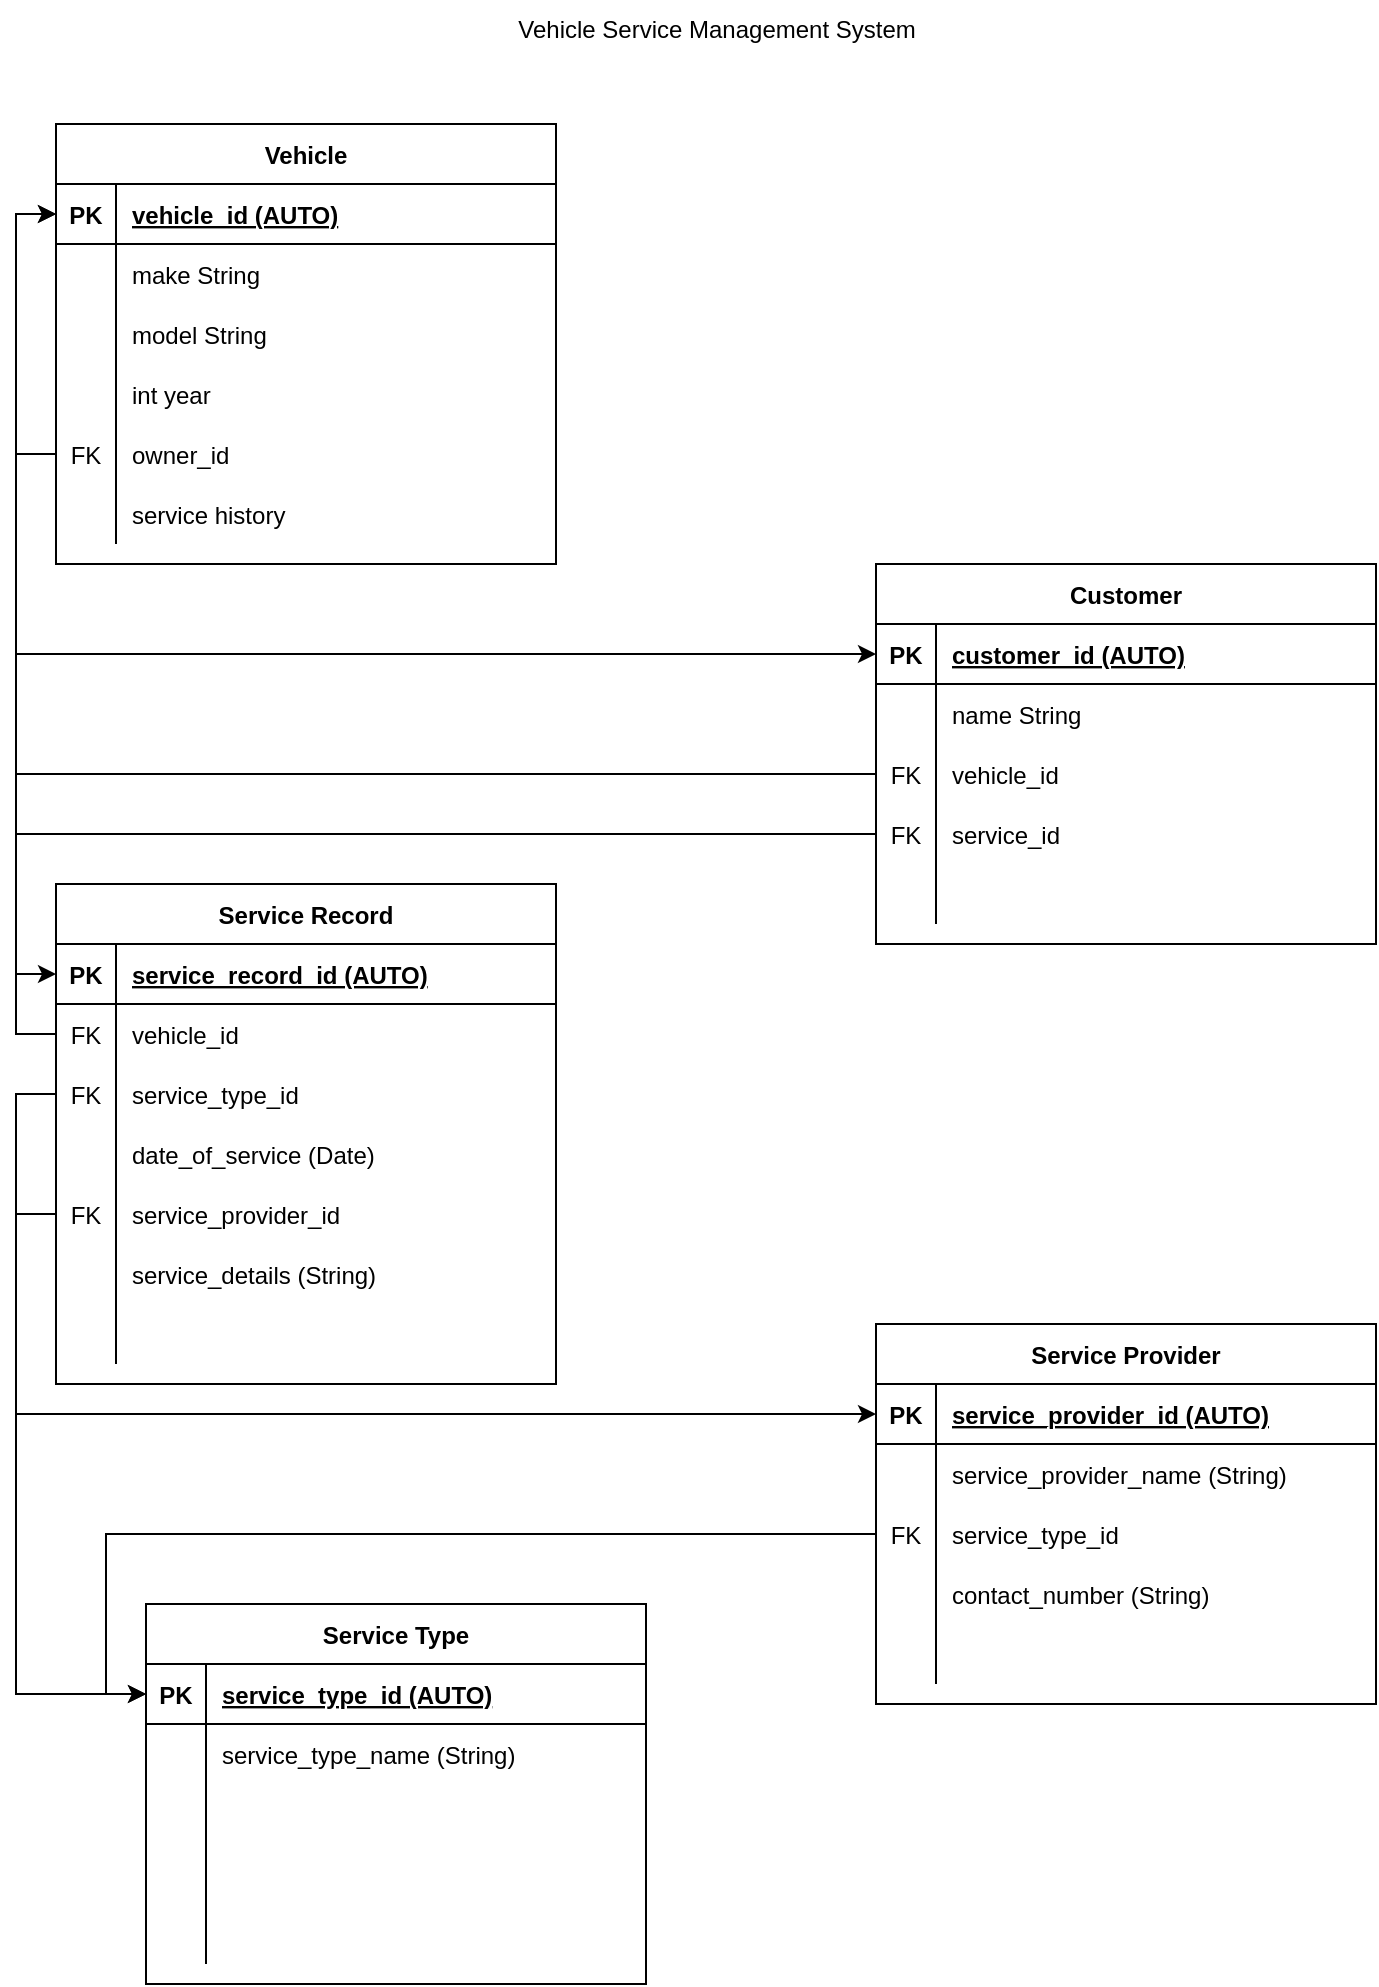 <mxfile version="24.2.5" type="device">
  <diagram id="R2lEEEUBdFMjLlhIrx00" name="Page-1">
    <mxGraphModel dx="1500" dy="887" grid="1" gridSize="10" guides="1" tooltips="1" connect="1" arrows="1" fold="1" page="1" pageScale="1" pageWidth="850" pageHeight="1100" math="0" shadow="0" extFonts="Permanent Marker^https://fonts.googleapis.com/css?family=Permanent+Marker">
      <root>
        <mxCell id="0" />
        <mxCell id="1" parent="0" />
        <mxCell id="C-vyLk0tnHw3VtMMgP7b-23" value="Vehicle" style="shape=table;startSize=30;container=1;collapsible=1;childLayout=tableLayout;fixedRows=1;rowLines=0;fontStyle=1;align=center;resizeLast=1;" parent="1" vertex="1">
          <mxGeometry x="130" y="130" width="250" height="220" as="geometry" />
        </mxCell>
        <mxCell id="C-vyLk0tnHw3VtMMgP7b-24" value="" style="shape=partialRectangle;collapsible=0;dropTarget=0;pointerEvents=0;fillColor=none;points=[[0,0.5],[1,0.5]];portConstraint=eastwest;top=0;left=0;right=0;bottom=1;" parent="C-vyLk0tnHw3VtMMgP7b-23" vertex="1">
          <mxGeometry y="30" width="250" height="30" as="geometry" />
        </mxCell>
        <mxCell id="C-vyLk0tnHw3VtMMgP7b-25" value="PK" style="shape=partialRectangle;overflow=hidden;connectable=0;fillColor=none;top=0;left=0;bottom=0;right=0;fontStyle=1;" parent="C-vyLk0tnHw3VtMMgP7b-24" vertex="1">
          <mxGeometry width="30" height="30" as="geometry">
            <mxRectangle width="30" height="30" as="alternateBounds" />
          </mxGeometry>
        </mxCell>
        <mxCell id="C-vyLk0tnHw3VtMMgP7b-26" value="vehicle_id (AUTO)" style="shape=partialRectangle;overflow=hidden;connectable=0;fillColor=none;top=0;left=0;bottom=0;right=0;align=left;spacingLeft=6;fontStyle=5;" parent="C-vyLk0tnHw3VtMMgP7b-24" vertex="1">
          <mxGeometry x="30" width="220" height="30" as="geometry">
            <mxRectangle width="220" height="30" as="alternateBounds" />
          </mxGeometry>
        </mxCell>
        <mxCell id="C-vyLk0tnHw3VtMMgP7b-27" value="" style="shape=partialRectangle;collapsible=0;dropTarget=0;pointerEvents=0;fillColor=none;points=[[0,0.5],[1,0.5]];portConstraint=eastwest;top=0;left=0;right=0;bottom=0;" parent="C-vyLk0tnHw3VtMMgP7b-23" vertex="1">
          <mxGeometry y="60" width="250" height="30" as="geometry" />
        </mxCell>
        <mxCell id="C-vyLk0tnHw3VtMMgP7b-28" value="" style="shape=partialRectangle;overflow=hidden;connectable=0;fillColor=none;top=0;left=0;bottom=0;right=0;" parent="C-vyLk0tnHw3VtMMgP7b-27" vertex="1">
          <mxGeometry width="30" height="30" as="geometry">
            <mxRectangle width="30" height="30" as="alternateBounds" />
          </mxGeometry>
        </mxCell>
        <mxCell id="C-vyLk0tnHw3VtMMgP7b-29" value="make String" style="shape=partialRectangle;overflow=hidden;connectable=0;fillColor=none;top=0;left=0;bottom=0;right=0;align=left;spacingLeft=6;" parent="C-vyLk0tnHw3VtMMgP7b-27" vertex="1">
          <mxGeometry x="30" width="220" height="30" as="geometry">
            <mxRectangle width="220" height="30" as="alternateBounds" />
          </mxGeometry>
        </mxCell>
        <mxCell id="ciA13_giNJqXeG4jk4TJ-3" value="" style="shape=partialRectangle;collapsible=0;dropTarget=0;pointerEvents=0;fillColor=none;points=[[0,0.5],[1,0.5]];portConstraint=eastwest;top=0;left=0;right=0;bottom=0;" parent="C-vyLk0tnHw3VtMMgP7b-23" vertex="1">
          <mxGeometry y="90" width="250" height="30" as="geometry" />
        </mxCell>
        <mxCell id="ciA13_giNJqXeG4jk4TJ-4" value="" style="shape=partialRectangle;overflow=hidden;connectable=0;fillColor=none;top=0;left=0;bottom=0;right=0;" parent="ciA13_giNJqXeG4jk4TJ-3" vertex="1">
          <mxGeometry width="30" height="30" as="geometry">
            <mxRectangle width="30" height="30" as="alternateBounds" />
          </mxGeometry>
        </mxCell>
        <mxCell id="ciA13_giNJqXeG4jk4TJ-5" value="model String" style="shape=partialRectangle;overflow=hidden;connectable=0;fillColor=none;top=0;left=0;bottom=0;right=0;align=left;spacingLeft=6;" parent="ciA13_giNJqXeG4jk4TJ-3" vertex="1">
          <mxGeometry x="30" width="220" height="30" as="geometry">
            <mxRectangle width="220" height="30" as="alternateBounds" />
          </mxGeometry>
        </mxCell>
        <mxCell id="ciA13_giNJqXeG4jk4TJ-6" value="" style="shape=partialRectangle;collapsible=0;dropTarget=0;pointerEvents=0;fillColor=none;points=[[0,0.5],[1,0.5]];portConstraint=eastwest;top=0;left=0;right=0;bottom=0;" parent="C-vyLk0tnHw3VtMMgP7b-23" vertex="1">
          <mxGeometry y="120" width="250" height="30" as="geometry" />
        </mxCell>
        <mxCell id="ciA13_giNJqXeG4jk4TJ-7" value="" style="shape=partialRectangle;overflow=hidden;connectable=0;fillColor=none;top=0;left=0;bottom=0;right=0;" parent="ciA13_giNJqXeG4jk4TJ-6" vertex="1">
          <mxGeometry width="30" height="30" as="geometry">
            <mxRectangle width="30" height="30" as="alternateBounds" />
          </mxGeometry>
        </mxCell>
        <mxCell id="ciA13_giNJqXeG4jk4TJ-8" value="int year" style="shape=partialRectangle;overflow=hidden;connectable=0;fillColor=none;top=0;left=0;bottom=0;right=0;align=left;spacingLeft=6;" parent="ciA13_giNJqXeG4jk4TJ-6" vertex="1">
          <mxGeometry x="30" width="220" height="30" as="geometry">
            <mxRectangle width="220" height="30" as="alternateBounds" />
          </mxGeometry>
        </mxCell>
        <mxCell id="ciA13_giNJqXeG4jk4TJ-9" value="" style="shape=partialRectangle;collapsible=0;dropTarget=0;pointerEvents=0;fillColor=none;points=[[0,0.5],[1,0.5]];portConstraint=eastwest;top=0;left=0;right=0;bottom=0;" parent="C-vyLk0tnHw3VtMMgP7b-23" vertex="1">
          <mxGeometry y="150" width="250" height="30" as="geometry" />
        </mxCell>
        <mxCell id="ciA13_giNJqXeG4jk4TJ-10" value="FK" style="shape=partialRectangle;overflow=hidden;connectable=0;fillColor=none;top=0;left=0;bottom=0;right=0;" parent="ciA13_giNJqXeG4jk4TJ-9" vertex="1">
          <mxGeometry width="30" height="30" as="geometry">
            <mxRectangle width="30" height="30" as="alternateBounds" />
          </mxGeometry>
        </mxCell>
        <mxCell id="ciA13_giNJqXeG4jk4TJ-11" value="owner_id" style="shape=partialRectangle;overflow=hidden;connectable=0;fillColor=none;top=0;left=0;bottom=0;right=0;align=left;spacingLeft=6;" parent="ciA13_giNJqXeG4jk4TJ-9" vertex="1">
          <mxGeometry x="30" width="220" height="30" as="geometry">
            <mxRectangle width="220" height="30" as="alternateBounds" />
          </mxGeometry>
        </mxCell>
        <mxCell id="ciA13_giNJqXeG4jk4TJ-12" value="" style="shape=partialRectangle;collapsible=0;dropTarget=0;pointerEvents=0;fillColor=none;points=[[0,0.5],[1,0.5]];portConstraint=eastwest;top=0;left=0;right=0;bottom=0;" parent="C-vyLk0tnHw3VtMMgP7b-23" vertex="1">
          <mxGeometry y="180" width="250" height="30" as="geometry" />
        </mxCell>
        <mxCell id="ciA13_giNJqXeG4jk4TJ-13" value="" style="shape=partialRectangle;overflow=hidden;connectable=0;fillColor=none;top=0;left=0;bottom=0;right=0;" parent="ciA13_giNJqXeG4jk4TJ-12" vertex="1">
          <mxGeometry width="30" height="30" as="geometry">
            <mxRectangle width="30" height="30" as="alternateBounds" />
          </mxGeometry>
        </mxCell>
        <mxCell id="ciA13_giNJqXeG4jk4TJ-14" value="service history" style="shape=partialRectangle;overflow=hidden;connectable=0;fillColor=none;top=0;left=0;bottom=0;right=0;align=left;spacingLeft=6;" parent="ciA13_giNJqXeG4jk4TJ-12" vertex="1">
          <mxGeometry x="30" width="220" height="30" as="geometry">
            <mxRectangle width="220" height="30" as="alternateBounds" />
          </mxGeometry>
        </mxCell>
        <mxCell id="ciA13_giNJqXeG4jk4TJ-1" value="Vehicle Service Management System" style="text;html=1;align=center;verticalAlign=middle;resizable=0;points=[];autosize=1;strokeColor=none;fillColor=none;" parent="1" vertex="1">
          <mxGeometry x="350" y="68" width="220" height="30" as="geometry" />
        </mxCell>
        <mxCell id="ciA13_giNJqXeG4jk4TJ-15" value="Customer" style="shape=table;startSize=30;container=1;collapsible=1;childLayout=tableLayout;fixedRows=1;rowLines=0;fontStyle=1;align=center;resizeLast=1;" parent="1" vertex="1">
          <mxGeometry x="540" y="350" width="250" height="190" as="geometry" />
        </mxCell>
        <mxCell id="ciA13_giNJqXeG4jk4TJ-16" value="" style="shape=partialRectangle;collapsible=0;dropTarget=0;pointerEvents=0;fillColor=none;points=[[0,0.5],[1,0.5]];portConstraint=eastwest;top=0;left=0;right=0;bottom=1;" parent="ciA13_giNJqXeG4jk4TJ-15" vertex="1">
          <mxGeometry y="30" width="250" height="30" as="geometry" />
        </mxCell>
        <mxCell id="ciA13_giNJqXeG4jk4TJ-17" value="PK" style="shape=partialRectangle;overflow=hidden;connectable=0;fillColor=none;top=0;left=0;bottom=0;right=0;fontStyle=1;" parent="ciA13_giNJqXeG4jk4TJ-16" vertex="1">
          <mxGeometry width="30" height="30" as="geometry">
            <mxRectangle width="30" height="30" as="alternateBounds" />
          </mxGeometry>
        </mxCell>
        <mxCell id="ciA13_giNJqXeG4jk4TJ-18" value="customer_id (AUTO)" style="shape=partialRectangle;overflow=hidden;connectable=0;fillColor=none;top=0;left=0;bottom=0;right=0;align=left;spacingLeft=6;fontStyle=5;" parent="ciA13_giNJqXeG4jk4TJ-16" vertex="1">
          <mxGeometry x="30" width="220" height="30" as="geometry">
            <mxRectangle width="220" height="30" as="alternateBounds" />
          </mxGeometry>
        </mxCell>
        <mxCell id="ciA13_giNJqXeG4jk4TJ-19" value="" style="shape=partialRectangle;collapsible=0;dropTarget=0;pointerEvents=0;fillColor=none;points=[[0,0.5],[1,0.5]];portConstraint=eastwest;top=0;left=0;right=0;bottom=0;" parent="ciA13_giNJqXeG4jk4TJ-15" vertex="1">
          <mxGeometry y="60" width="250" height="30" as="geometry" />
        </mxCell>
        <mxCell id="ciA13_giNJqXeG4jk4TJ-20" value="" style="shape=partialRectangle;overflow=hidden;connectable=0;fillColor=none;top=0;left=0;bottom=0;right=0;" parent="ciA13_giNJqXeG4jk4TJ-19" vertex="1">
          <mxGeometry width="30" height="30" as="geometry">
            <mxRectangle width="30" height="30" as="alternateBounds" />
          </mxGeometry>
        </mxCell>
        <mxCell id="ciA13_giNJqXeG4jk4TJ-21" value="name String" style="shape=partialRectangle;overflow=hidden;connectable=0;fillColor=none;top=0;left=0;bottom=0;right=0;align=left;spacingLeft=6;" parent="ciA13_giNJqXeG4jk4TJ-19" vertex="1">
          <mxGeometry x="30" width="220" height="30" as="geometry">
            <mxRectangle width="220" height="30" as="alternateBounds" />
          </mxGeometry>
        </mxCell>
        <mxCell id="ciA13_giNJqXeG4jk4TJ-22" value="" style="shape=partialRectangle;collapsible=0;dropTarget=0;pointerEvents=0;fillColor=none;points=[[0,0.5],[1,0.5]];portConstraint=eastwest;top=0;left=0;right=0;bottom=0;" parent="ciA13_giNJqXeG4jk4TJ-15" vertex="1">
          <mxGeometry y="90" width="250" height="30" as="geometry" />
        </mxCell>
        <mxCell id="ciA13_giNJqXeG4jk4TJ-23" value="FK" style="shape=partialRectangle;overflow=hidden;connectable=0;fillColor=none;top=0;left=0;bottom=0;right=0;" parent="ciA13_giNJqXeG4jk4TJ-22" vertex="1">
          <mxGeometry width="30" height="30" as="geometry">
            <mxRectangle width="30" height="30" as="alternateBounds" />
          </mxGeometry>
        </mxCell>
        <mxCell id="ciA13_giNJqXeG4jk4TJ-24" value="vehicle_id" style="shape=partialRectangle;overflow=hidden;connectable=0;fillColor=none;top=0;left=0;bottom=0;right=0;align=left;spacingLeft=6;" parent="ciA13_giNJqXeG4jk4TJ-22" vertex="1">
          <mxGeometry x="30" width="220" height="30" as="geometry">
            <mxRectangle width="220" height="30" as="alternateBounds" />
          </mxGeometry>
        </mxCell>
        <mxCell id="ciA13_giNJqXeG4jk4TJ-25" value="" style="shape=partialRectangle;collapsible=0;dropTarget=0;pointerEvents=0;fillColor=none;points=[[0,0.5],[1,0.5]];portConstraint=eastwest;top=0;left=0;right=0;bottom=0;" parent="ciA13_giNJqXeG4jk4TJ-15" vertex="1">
          <mxGeometry y="120" width="250" height="30" as="geometry" />
        </mxCell>
        <mxCell id="ciA13_giNJqXeG4jk4TJ-26" value="FK" style="shape=partialRectangle;overflow=hidden;connectable=0;fillColor=none;top=0;left=0;bottom=0;right=0;" parent="ciA13_giNJqXeG4jk4TJ-25" vertex="1">
          <mxGeometry width="30" height="30" as="geometry">
            <mxRectangle width="30" height="30" as="alternateBounds" />
          </mxGeometry>
        </mxCell>
        <mxCell id="ciA13_giNJqXeG4jk4TJ-27" value="service_id" style="shape=partialRectangle;overflow=hidden;connectable=0;fillColor=none;top=0;left=0;bottom=0;right=0;align=left;spacingLeft=6;" parent="ciA13_giNJqXeG4jk4TJ-25" vertex="1">
          <mxGeometry x="30" width="220" height="30" as="geometry">
            <mxRectangle width="220" height="30" as="alternateBounds" />
          </mxGeometry>
        </mxCell>
        <mxCell id="ciA13_giNJqXeG4jk4TJ-28" value="" style="shape=partialRectangle;collapsible=0;dropTarget=0;pointerEvents=0;fillColor=none;points=[[0,0.5],[1,0.5]];portConstraint=eastwest;top=0;left=0;right=0;bottom=0;" parent="ciA13_giNJqXeG4jk4TJ-15" vertex="1">
          <mxGeometry y="150" width="250" height="30" as="geometry" />
        </mxCell>
        <mxCell id="ciA13_giNJqXeG4jk4TJ-29" value="" style="shape=partialRectangle;overflow=hidden;connectable=0;fillColor=none;top=0;left=0;bottom=0;right=0;" parent="ciA13_giNJqXeG4jk4TJ-28" vertex="1">
          <mxGeometry width="30" height="30" as="geometry">
            <mxRectangle width="30" height="30" as="alternateBounds" />
          </mxGeometry>
        </mxCell>
        <mxCell id="ciA13_giNJqXeG4jk4TJ-30" value="" style="shape=partialRectangle;overflow=hidden;connectable=0;fillColor=none;top=0;left=0;bottom=0;right=0;align=left;spacingLeft=6;" parent="ciA13_giNJqXeG4jk4TJ-28" vertex="1">
          <mxGeometry x="30" width="220" height="30" as="geometry">
            <mxRectangle width="220" height="30" as="alternateBounds" />
          </mxGeometry>
        </mxCell>
        <mxCell id="90hQ_eMmRFOrtBv9JJXX-1" value="Service Record" style="shape=table;startSize=30;container=1;collapsible=1;childLayout=tableLayout;fixedRows=1;rowLines=0;fontStyle=1;align=center;resizeLast=1;" parent="1" vertex="1">
          <mxGeometry x="130" y="510" width="250" height="250" as="geometry" />
        </mxCell>
        <mxCell id="90hQ_eMmRFOrtBv9JJXX-2" value="" style="shape=partialRectangle;collapsible=0;dropTarget=0;pointerEvents=0;fillColor=none;points=[[0,0.5],[1,0.5]];portConstraint=eastwest;top=0;left=0;right=0;bottom=1;" parent="90hQ_eMmRFOrtBv9JJXX-1" vertex="1">
          <mxGeometry y="30" width="250" height="30" as="geometry" />
        </mxCell>
        <mxCell id="90hQ_eMmRFOrtBv9JJXX-3" value="PK" style="shape=partialRectangle;overflow=hidden;connectable=0;fillColor=none;top=0;left=0;bottom=0;right=0;fontStyle=1;" parent="90hQ_eMmRFOrtBv9JJXX-2" vertex="1">
          <mxGeometry width="30" height="30" as="geometry">
            <mxRectangle width="30" height="30" as="alternateBounds" />
          </mxGeometry>
        </mxCell>
        <mxCell id="90hQ_eMmRFOrtBv9JJXX-4" value="service_record_id (AUTO)" style="shape=partialRectangle;overflow=hidden;connectable=0;fillColor=none;top=0;left=0;bottom=0;right=0;align=left;spacingLeft=6;fontStyle=5;" parent="90hQ_eMmRFOrtBv9JJXX-2" vertex="1">
          <mxGeometry x="30" width="220" height="30" as="geometry">
            <mxRectangle width="220" height="30" as="alternateBounds" />
          </mxGeometry>
        </mxCell>
        <mxCell id="90hQ_eMmRFOrtBv9JJXX-5" value="" style="shape=partialRectangle;collapsible=0;dropTarget=0;pointerEvents=0;fillColor=none;points=[[0,0.5],[1,0.5]];portConstraint=eastwest;top=0;left=0;right=0;bottom=0;" parent="90hQ_eMmRFOrtBv9JJXX-1" vertex="1">
          <mxGeometry y="60" width="250" height="30" as="geometry" />
        </mxCell>
        <mxCell id="90hQ_eMmRFOrtBv9JJXX-6" value="FK" style="shape=partialRectangle;overflow=hidden;connectable=0;fillColor=none;top=0;left=0;bottom=0;right=0;" parent="90hQ_eMmRFOrtBv9JJXX-5" vertex="1">
          <mxGeometry width="30" height="30" as="geometry">
            <mxRectangle width="30" height="30" as="alternateBounds" />
          </mxGeometry>
        </mxCell>
        <mxCell id="90hQ_eMmRFOrtBv9JJXX-7" value="vehicle_id" style="shape=partialRectangle;overflow=hidden;connectable=0;fillColor=none;top=0;left=0;bottom=0;right=0;align=left;spacingLeft=6;" parent="90hQ_eMmRFOrtBv9JJXX-5" vertex="1">
          <mxGeometry x="30" width="220" height="30" as="geometry">
            <mxRectangle width="220" height="30" as="alternateBounds" />
          </mxGeometry>
        </mxCell>
        <mxCell id="90hQ_eMmRFOrtBv9JJXX-8" value="" style="shape=partialRectangle;collapsible=0;dropTarget=0;pointerEvents=0;fillColor=none;points=[[0,0.5],[1,0.5]];portConstraint=eastwest;top=0;left=0;right=0;bottom=0;" parent="90hQ_eMmRFOrtBv9JJXX-1" vertex="1">
          <mxGeometry y="90" width="250" height="30" as="geometry" />
        </mxCell>
        <mxCell id="90hQ_eMmRFOrtBv9JJXX-9" value="FK" style="shape=partialRectangle;overflow=hidden;connectable=0;fillColor=none;top=0;left=0;bottom=0;right=0;" parent="90hQ_eMmRFOrtBv9JJXX-8" vertex="1">
          <mxGeometry width="30" height="30" as="geometry">
            <mxRectangle width="30" height="30" as="alternateBounds" />
          </mxGeometry>
        </mxCell>
        <mxCell id="90hQ_eMmRFOrtBv9JJXX-10" value="service_type_id" style="shape=partialRectangle;overflow=hidden;connectable=0;fillColor=none;top=0;left=0;bottom=0;right=0;align=left;spacingLeft=6;" parent="90hQ_eMmRFOrtBv9JJXX-8" vertex="1">
          <mxGeometry x="30" width="220" height="30" as="geometry">
            <mxRectangle width="220" height="30" as="alternateBounds" />
          </mxGeometry>
        </mxCell>
        <mxCell id="90hQ_eMmRFOrtBv9JJXX-11" value="" style="shape=partialRectangle;collapsible=0;dropTarget=0;pointerEvents=0;fillColor=none;points=[[0,0.5],[1,0.5]];portConstraint=eastwest;top=0;left=0;right=0;bottom=0;" parent="90hQ_eMmRFOrtBv9JJXX-1" vertex="1">
          <mxGeometry y="120" width="250" height="30" as="geometry" />
        </mxCell>
        <mxCell id="90hQ_eMmRFOrtBv9JJXX-12" value="" style="shape=partialRectangle;overflow=hidden;connectable=0;fillColor=none;top=0;left=0;bottom=0;right=0;" parent="90hQ_eMmRFOrtBv9JJXX-11" vertex="1">
          <mxGeometry width="30" height="30" as="geometry">
            <mxRectangle width="30" height="30" as="alternateBounds" />
          </mxGeometry>
        </mxCell>
        <mxCell id="90hQ_eMmRFOrtBv9JJXX-13" value="date_of_service (Date)" style="shape=partialRectangle;overflow=hidden;connectable=0;fillColor=none;top=0;left=0;bottom=0;right=0;align=left;spacingLeft=6;" parent="90hQ_eMmRFOrtBv9JJXX-11" vertex="1">
          <mxGeometry x="30" width="220" height="30" as="geometry">
            <mxRectangle width="220" height="30" as="alternateBounds" />
          </mxGeometry>
        </mxCell>
        <mxCell id="90hQ_eMmRFOrtBv9JJXX-14" value="" style="shape=partialRectangle;collapsible=0;dropTarget=0;pointerEvents=0;fillColor=none;points=[[0,0.5],[1,0.5]];portConstraint=eastwest;top=0;left=0;right=0;bottom=0;" parent="90hQ_eMmRFOrtBv9JJXX-1" vertex="1">
          <mxGeometry y="150" width="250" height="30" as="geometry" />
        </mxCell>
        <mxCell id="90hQ_eMmRFOrtBv9JJXX-15" value="FK" style="shape=partialRectangle;overflow=hidden;connectable=0;fillColor=none;top=0;left=0;bottom=0;right=0;" parent="90hQ_eMmRFOrtBv9JJXX-14" vertex="1">
          <mxGeometry width="30" height="30" as="geometry">
            <mxRectangle width="30" height="30" as="alternateBounds" />
          </mxGeometry>
        </mxCell>
        <mxCell id="90hQ_eMmRFOrtBv9JJXX-16" value="service_provider_id" style="shape=partialRectangle;overflow=hidden;connectable=0;fillColor=none;top=0;left=0;bottom=0;right=0;align=left;spacingLeft=6;" parent="90hQ_eMmRFOrtBv9JJXX-14" vertex="1">
          <mxGeometry x="30" width="220" height="30" as="geometry">
            <mxRectangle width="220" height="30" as="alternateBounds" />
          </mxGeometry>
        </mxCell>
        <mxCell id="90hQ_eMmRFOrtBv9JJXX-17" value="" style="shape=partialRectangle;collapsible=0;dropTarget=0;pointerEvents=0;fillColor=none;points=[[0,0.5],[1,0.5]];portConstraint=eastwest;top=0;left=0;right=0;bottom=0;" parent="90hQ_eMmRFOrtBv9JJXX-1" vertex="1">
          <mxGeometry y="180" width="250" height="30" as="geometry" />
        </mxCell>
        <mxCell id="90hQ_eMmRFOrtBv9JJXX-18" value="" style="shape=partialRectangle;overflow=hidden;connectable=0;fillColor=none;top=0;left=0;bottom=0;right=0;" parent="90hQ_eMmRFOrtBv9JJXX-17" vertex="1">
          <mxGeometry width="30" height="30" as="geometry">
            <mxRectangle width="30" height="30" as="alternateBounds" />
          </mxGeometry>
        </mxCell>
        <mxCell id="90hQ_eMmRFOrtBv9JJXX-19" value="service_details (String)" style="shape=partialRectangle;overflow=hidden;connectable=0;fillColor=none;top=0;left=0;bottom=0;right=0;align=left;spacingLeft=6;" parent="90hQ_eMmRFOrtBv9JJXX-17" vertex="1">
          <mxGeometry x="30" width="220" height="30" as="geometry">
            <mxRectangle width="220" height="30" as="alternateBounds" />
          </mxGeometry>
        </mxCell>
        <mxCell id="IDF0aYCQXfvwVZUZLJsN-39" value="" style="shape=partialRectangle;collapsible=0;dropTarget=0;pointerEvents=0;fillColor=none;points=[[0,0.5],[1,0.5]];portConstraint=eastwest;top=0;left=0;right=0;bottom=0;" vertex="1" parent="90hQ_eMmRFOrtBv9JJXX-1">
          <mxGeometry y="210" width="250" height="30" as="geometry" />
        </mxCell>
        <mxCell id="IDF0aYCQXfvwVZUZLJsN-40" value="" style="shape=partialRectangle;overflow=hidden;connectable=0;fillColor=none;top=0;left=0;bottom=0;right=0;" vertex="1" parent="IDF0aYCQXfvwVZUZLJsN-39">
          <mxGeometry width="30" height="30" as="geometry">
            <mxRectangle width="30" height="30" as="alternateBounds" />
          </mxGeometry>
        </mxCell>
        <mxCell id="IDF0aYCQXfvwVZUZLJsN-41" value="" style="shape=partialRectangle;overflow=hidden;connectable=0;fillColor=none;top=0;left=0;bottom=0;right=0;align=left;spacingLeft=6;" vertex="1" parent="IDF0aYCQXfvwVZUZLJsN-39">
          <mxGeometry x="30" width="220" height="30" as="geometry">
            <mxRectangle width="220" height="30" as="alternateBounds" />
          </mxGeometry>
        </mxCell>
        <mxCell id="IDF0aYCQXfvwVZUZLJsN-19" value="Service Type" style="shape=table;startSize=30;container=1;collapsible=1;childLayout=tableLayout;fixedRows=1;rowLines=0;fontStyle=1;align=center;resizeLast=1;" vertex="1" parent="1">
          <mxGeometry x="175" y="870" width="250" height="190" as="geometry" />
        </mxCell>
        <mxCell id="IDF0aYCQXfvwVZUZLJsN-20" value="" style="shape=partialRectangle;collapsible=0;dropTarget=0;pointerEvents=0;fillColor=none;points=[[0,0.5],[1,0.5]];portConstraint=eastwest;top=0;left=0;right=0;bottom=1;" vertex="1" parent="IDF0aYCQXfvwVZUZLJsN-19">
          <mxGeometry y="30" width="250" height="30" as="geometry" />
        </mxCell>
        <mxCell id="IDF0aYCQXfvwVZUZLJsN-21" value="PK" style="shape=partialRectangle;overflow=hidden;connectable=0;fillColor=none;top=0;left=0;bottom=0;right=0;fontStyle=1;" vertex="1" parent="IDF0aYCQXfvwVZUZLJsN-20">
          <mxGeometry width="30" height="30" as="geometry">
            <mxRectangle width="30" height="30" as="alternateBounds" />
          </mxGeometry>
        </mxCell>
        <mxCell id="IDF0aYCQXfvwVZUZLJsN-22" value="service_type_id (AUTO)" style="shape=partialRectangle;overflow=hidden;connectable=0;fillColor=none;top=0;left=0;bottom=0;right=0;align=left;spacingLeft=6;fontStyle=5;" vertex="1" parent="IDF0aYCQXfvwVZUZLJsN-20">
          <mxGeometry x="30" width="220" height="30" as="geometry">
            <mxRectangle width="220" height="30" as="alternateBounds" />
          </mxGeometry>
        </mxCell>
        <mxCell id="IDF0aYCQXfvwVZUZLJsN-23" value="" style="shape=partialRectangle;collapsible=0;dropTarget=0;pointerEvents=0;fillColor=none;points=[[0,0.5],[1,0.5]];portConstraint=eastwest;top=0;left=0;right=0;bottom=0;" vertex="1" parent="IDF0aYCQXfvwVZUZLJsN-19">
          <mxGeometry y="60" width="250" height="30" as="geometry" />
        </mxCell>
        <mxCell id="IDF0aYCQXfvwVZUZLJsN-24" value="" style="shape=partialRectangle;overflow=hidden;connectable=0;fillColor=none;top=0;left=0;bottom=0;right=0;" vertex="1" parent="IDF0aYCQXfvwVZUZLJsN-23">
          <mxGeometry width="30" height="30" as="geometry">
            <mxRectangle width="30" height="30" as="alternateBounds" />
          </mxGeometry>
        </mxCell>
        <mxCell id="IDF0aYCQXfvwVZUZLJsN-25" value="service_type_name (String)" style="shape=partialRectangle;overflow=hidden;connectable=0;fillColor=none;top=0;left=0;bottom=0;right=0;align=left;spacingLeft=6;" vertex="1" parent="IDF0aYCQXfvwVZUZLJsN-23">
          <mxGeometry x="30" width="220" height="30" as="geometry">
            <mxRectangle width="220" height="30" as="alternateBounds" />
          </mxGeometry>
        </mxCell>
        <mxCell id="IDF0aYCQXfvwVZUZLJsN-26" value="" style="shape=partialRectangle;collapsible=0;dropTarget=0;pointerEvents=0;fillColor=none;points=[[0,0.5],[1,0.5]];portConstraint=eastwest;top=0;left=0;right=0;bottom=0;" vertex="1" parent="IDF0aYCQXfvwVZUZLJsN-19">
          <mxGeometry y="90" width="250" height="30" as="geometry" />
        </mxCell>
        <mxCell id="IDF0aYCQXfvwVZUZLJsN-27" value="" style="shape=partialRectangle;overflow=hidden;connectable=0;fillColor=none;top=0;left=0;bottom=0;right=0;" vertex="1" parent="IDF0aYCQXfvwVZUZLJsN-26">
          <mxGeometry width="30" height="30" as="geometry">
            <mxRectangle width="30" height="30" as="alternateBounds" />
          </mxGeometry>
        </mxCell>
        <mxCell id="IDF0aYCQXfvwVZUZLJsN-28" value="" style="shape=partialRectangle;overflow=hidden;connectable=0;fillColor=none;top=0;left=0;bottom=0;right=0;align=left;spacingLeft=6;" vertex="1" parent="IDF0aYCQXfvwVZUZLJsN-26">
          <mxGeometry x="30" width="220" height="30" as="geometry">
            <mxRectangle width="220" height="30" as="alternateBounds" />
          </mxGeometry>
        </mxCell>
        <mxCell id="IDF0aYCQXfvwVZUZLJsN-29" value="" style="shape=partialRectangle;collapsible=0;dropTarget=0;pointerEvents=0;fillColor=none;points=[[0,0.5],[1,0.5]];portConstraint=eastwest;top=0;left=0;right=0;bottom=0;" vertex="1" parent="IDF0aYCQXfvwVZUZLJsN-19">
          <mxGeometry y="120" width="250" height="30" as="geometry" />
        </mxCell>
        <mxCell id="IDF0aYCQXfvwVZUZLJsN-30" value="" style="shape=partialRectangle;overflow=hidden;connectable=0;fillColor=none;top=0;left=0;bottom=0;right=0;" vertex="1" parent="IDF0aYCQXfvwVZUZLJsN-29">
          <mxGeometry width="30" height="30" as="geometry">
            <mxRectangle width="30" height="30" as="alternateBounds" />
          </mxGeometry>
        </mxCell>
        <mxCell id="IDF0aYCQXfvwVZUZLJsN-31" value="" style="shape=partialRectangle;overflow=hidden;connectable=0;fillColor=none;top=0;left=0;bottom=0;right=0;align=left;spacingLeft=6;" vertex="1" parent="IDF0aYCQXfvwVZUZLJsN-29">
          <mxGeometry x="30" width="220" height="30" as="geometry">
            <mxRectangle width="220" height="30" as="alternateBounds" />
          </mxGeometry>
        </mxCell>
        <mxCell id="IDF0aYCQXfvwVZUZLJsN-32" value="" style="shape=partialRectangle;collapsible=0;dropTarget=0;pointerEvents=0;fillColor=none;points=[[0,0.5],[1,0.5]];portConstraint=eastwest;top=0;left=0;right=0;bottom=0;" vertex="1" parent="IDF0aYCQXfvwVZUZLJsN-19">
          <mxGeometry y="150" width="250" height="30" as="geometry" />
        </mxCell>
        <mxCell id="IDF0aYCQXfvwVZUZLJsN-33" value="" style="shape=partialRectangle;overflow=hidden;connectable=0;fillColor=none;top=0;left=0;bottom=0;right=0;" vertex="1" parent="IDF0aYCQXfvwVZUZLJsN-32">
          <mxGeometry width="30" height="30" as="geometry">
            <mxRectangle width="30" height="30" as="alternateBounds" />
          </mxGeometry>
        </mxCell>
        <mxCell id="IDF0aYCQXfvwVZUZLJsN-34" value="" style="shape=partialRectangle;overflow=hidden;connectable=0;fillColor=none;top=0;left=0;bottom=0;right=0;align=left;spacingLeft=6;" vertex="1" parent="IDF0aYCQXfvwVZUZLJsN-32">
          <mxGeometry x="30" width="220" height="30" as="geometry">
            <mxRectangle width="220" height="30" as="alternateBounds" />
          </mxGeometry>
        </mxCell>
        <mxCell id="IDF0aYCQXfvwVZUZLJsN-42" value="Service Provider" style="shape=table;startSize=30;container=1;collapsible=1;childLayout=tableLayout;fixedRows=1;rowLines=0;fontStyle=1;align=center;resizeLast=1;" vertex="1" parent="1">
          <mxGeometry x="540" y="730" width="250" height="190" as="geometry" />
        </mxCell>
        <mxCell id="IDF0aYCQXfvwVZUZLJsN-43" value="" style="shape=partialRectangle;collapsible=0;dropTarget=0;pointerEvents=0;fillColor=none;points=[[0,0.5],[1,0.5]];portConstraint=eastwest;top=0;left=0;right=0;bottom=1;" vertex="1" parent="IDF0aYCQXfvwVZUZLJsN-42">
          <mxGeometry y="30" width="250" height="30" as="geometry" />
        </mxCell>
        <mxCell id="IDF0aYCQXfvwVZUZLJsN-44" value="PK" style="shape=partialRectangle;overflow=hidden;connectable=0;fillColor=none;top=0;left=0;bottom=0;right=0;fontStyle=1;" vertex="1" parent="IDF0aYCQXfvwVZUZLJsN-43">
          <mxGeometry width="30" height="30" as="geometry">
            <mxRectangle width="30" height="30" as="alternateBounds" />
          </mxGeometry>
        </mxCell>
        <mxCell id="IDF0aYCQXfvwVZUZLJsN-45" value="service_provider_id (AUTO)" style="shape=partialRectangle;overflow=hidden;connectable=0;fillColor=none;top=0;left=0;bottom=0;right=0;align=left;spacingLeft=6;fontStyle=5;" vertex="1" parent="IDF0aYCQXfvwVZUZLJsN-43">
          <mxGeometry x="30" width="220" height="30" as="geometry">
            <mxRectangle width="220" height="30" as="alternateBounds" />
          </mxGeometry>
        </mxCell>
        <mxCell id="IDF0aYCQXfvwVZUZLJsN-46" value="" style="shape=partialRectangle;collapsible=0;dropTarget=0;pointerEvents=0;fillColor=none;points=[[0,0.5],[1,0.5]];portConstraint=eastwest;top=0;left=0;right=0;bottom=0;" vertex="1" parent="IDF0aYCQXfvwVZUZLJsN-42">
          <mxGeometry y="60" width="250" height="30" as="geometry" />
        </mxCell>
        <mxCell id="IDF0aYCQXfvwVZUZLJsN-47" value="" style="shape=partialRectangle;overflow=hidden;connectable=0;fillColor=none;top=0;left=0;bottom=0;right=0;" vertex="1" parent="IDF0aYCQXfvwVZUZLJsN-46">
          <mxGeometry width="30" height="30" as="geometry">
            <mxRectangle width="30" height="30" as="alternateBounds" />
          </mxGeometry>
        </mxCell>
        <mxCell id="IDF0aYCQXfvwVZUZLJsN-48" value="service_provider_name (String)" style="shape=partialRectangle;overflow=hidden;connectable=0;fillColor=none;top=0;left=0;bottom=0;right=0;align=left;spacingLeft=6;" vertex="1" parent="IDF0aYCQXfvwVZUZLJsN-46">
          <mxGeometry x="30" width="220" height="30" as="geometry">
            <mxRectangle width="220" height="30" as="alternateBounds" />
          </mxGeometry>
        </mxCell>
        <mxCell id="IDF0aYCQXfvwVZUZLJsN-49" value="" style="shape=partialRectangle;collapsible=0;dropTarget=0;pointerEvents=0;fillColor=none;points=[[0,0.5],[1,0.5]];portConstraint=eastwest;top=0;left=0;right=0;bottom=0;" vertex="1" parent="IDF0aYCQXfvwVZUZLJsN-42">
          <mxGeometry y="90" width="250" height="30" as="geometry" />
        </mxCell>
        <mxCell id="IDF0aYCQXfvwVZUZLJsN-50" value="FK" style="shape=partialRectangle;overflow=hidden;connectable=0;fillColor=none;top=0;left=0;bottom=0;right=0;" vertex="1" parent="IDF0aYCQXfvwVZUZLJsN-49">
          <mxGeometry width="30" height="30" as="geometry">
            <mxRectangle width="30" height="30" as="alternateBounds" />
          </mxGeometry>
        </mxCell>
        <mxCell id="IDF0aYCQXfvwVZUZLJsN-51" value="service_type_id" style="shape=partialRectangle;overflow=hidden;connectable=0;fillColor=none;top=0;left=0;bottom=0;right=0;align=left;spacingLeft=6;" vertex="1" parent="IDF0aYCQXfvwVZUZLJsN-49">
          <mxGeometry x="30" width="220" height="30" as="geometry">
            <mxRectangle width="220" height="30" as="alternateBounds" />
          </mxGeometry>
        </mxCell>
        <mxCell id="IDF0aYCQXfvwVZUZLJsN-52" value="" style="shape=partialRectangle;collapsible=0;dropTarget=0;pointerEvents=0;fillColor=none;points=[[0,0.5],[1,0.5]];portConstraint=eastwest;top=0;left=0;right=0;bottom=0;" vertex="1" parent="IDF0aYCQXfvwVZUZLJsN-42">
          <mxGeometry y="120" width="250" height="30" as="geometry" />
        </mxCell>
        <mxCell id="IDF0aYCQXfvwVZUZLJsN-53" value="" style="shape=partialRectangle;overflow=hidden;connectable=0;fillColor=none;top=0;left=0;bottom=0;right=0;" vertex="1" parent="IDF0aYCQXfvwVZUZLJsN-52">
          <mxGeometry width="30" height="30" as="geometry">
            <mxRectangle width="30" height="30" as="alternateBounds" />
          </mxGeometry>
        </mxCell>
        <mxCell id="IDF0aYCQXfvwVZUZLJsN-54" value="contact_number (String)" style="shape=partialRectangle;overflow=hidden;connectable=0;fillColor=none;top=0;left=0;bottom=0;right=0;align=left;spacingLeft=6;" vertex="1" parent="IDF0aYCQXfvwVZUZLJsN-52">
          <mxGeometry x="30" width="220" height="30" as="geometry">
            <mxRectangle width="220" height="30" as="alternateBounds" />
          </mxGeometry>
        </mxCell>
        <mxCell id="IDF0aYCQXfvwVZUZLJsN-55" value="" style="shape=partialRectangle;collapsible=0;dropTarget=0;pointerEvents=0;fillColor=none;points=[[0,0.5],[1,0.5]];portConstraint=eastwest;top=0;left=0;right=0;bottom=0;" vertex="1" parent="IDF0aYCQXfvwVZUZLJsN-42">
          <mxGeometry y="150" width="250" height="30" as="geometry" />
        </mxCell>
        <mxCell id="IDF0aYCQXfvwVZUZLJsN-56" value="" style="shape=partialRectangle;overflow=hidden;connectable=0;fillColor=none;top=0;left=0;bottom=0;right=0;" vertex="1" parent="IDF0aYCQXfvwVZUZLJsN-55">
          <mxGeometry width="30" height="30" as="geometry">
            <mxRectangle width="30" height="30" as="alternateBounds" />
          </mxGeometry>
        </mxCell>
        <mxCell id="IDF0aYCQXfvwVZUZLJsN-57" value="" style="shape=partialRectangle;overflow=hidden;connectable=0;fillColor=none;top=0;left=0;bottom=0;right=0;align=left;spacingLeft=6;" vertex="1" parent="IDF0aYCQXfvwVZUZLJsN-55">
          <mxGeometry x="30" width="220" height="30" as="geometry">
            <mxRectangle width="220" height="30" as="alternateBounds" />
          </mxGeometry>
        </mxCell>
        <mxCell id="IDF0aYCQXfvwVZUZLJsN-58" style="edgeStyle=orthogonalEdgeStyle;rounded=0;orthogonalLoop=1;jettySize=auto;html=1;exitX=0;exitY=0.5;exitDx=0;exitDy=0;entryX=0;entryY=0.5;entryDx=0;entryDy=0;" edge="1" parent="1" source="ciA13_giNJqXeG4jk4TJ-9" target="ciA13_giNJqXeG4jk4TJ-16">
          <mxGeometry relative="1" as="geometry" />
        </mxCell>
        <mxCell id="IDF0aYCQXfvwVZUZLJsN-59" style="edgeStyle=orthogonalEdgeStyle;rounded=0;orthogonalLoop=1;jettySize=auto;html=1;exitX=0;exitY=0.5;exitDx=0;exitDy=0;entryX=0;entryY=0.5;entryDx=0;entryDy=0;" edge="1" parent="1" source="ciA13_giNJqXeG4jk4TJ-22" target="C-vyLk0tnHw3VtMMgP7b-24">
          <mxGeometry relative="1" as="geometry" />
        </mxCell>
        <mxCell id="IDF0aYCQXfvwVZUZLJsN-60" style="edgeStyle=orthogonalEdgeStyle;rounded=0;orthogonalLoop=1;jettySize=auto;html=1;exitX=0;exitY=0.5;exitDx=0;exitDy=0;entryX=0;entryY=0.5;entryDx=0;entryDy=0;" edge="1" parent="1" source="ciA13_giNJqXeG4jk4TJ-25" target="90hQ_eMmRFOrtBv9JJXX-2">
          <mxGeometry relative="1" as="geometry" />
        </mxCell>
        <mxCell id="IDF0aYCQXfvwVZUZLJsN-61" style="edgeStyle=orthogonalEdgeStyle;rounded=0;orthogonalLoop=1;jettySize=auto;html=1;exitX=0;exitY=0.5;exitDx=0;exitDy=0;entryX=0;entryY=0.5;entryDx=0;entryDy=0;" edge="1" parent="1" source="90hQ_eMmRFOrtBv9JJXX-5" target="C-vyLk0tnHw3VtMMgP7b-24">
          <mxGeometry relative="1" as="geometry" />
        </mxCell>
        <mxCell id="IDF0aYCQXfvwVZUZLJsN-62" style="edgeStyle=orthogonalEdgeStyle;rounded=0;orthogonalLoop=1;jettySize=auto;html=1;exitX=0;exitY=0.5;exitDx=0;exitDy=0;entryX=0;entryY=0.5;entryDx=0;entryDy=0;" edge="1" parent="1" source="90hQ_eMmRFOrtBv9JJXX-8" target="IDF0aYCQXfvwVZUZLJsN-20">
          <mxGeometry relative="1" as="geometry" />
        </mxCell>
        <mxCell id="IDF0aYCQXfvwVZUZLJsN-63" style="edgeStyle=orthogonalEdgeStyle;rounded=0;orthogonalLoop=1;jettySize=auto;html=1;exitX=0;exitY=0.5;exitDx=0;exitDy=0;entryX=0;entryY=0.5;entryDx=0;entryDy=0;" edge="1" parent="1" source="90hQ_eMmRFOrtBv9JJXX-14" target="IDF0aYCQXfvwVZUZLJsN-43">
          <mxGeometry relative="1" as="geometry" />
        </mxCell>
        <mxCell id="IDF0aYCQXfvwVZUZLJsN-64" style="edgeStyle=orthogonalEdgeStyle;rounded=0;orthogonalLoop=1;jettySize=auto;html=1;exitX=0;exitY=0.5;exitDx=0;exitDy=0;entryX=0;entryY=0.5;entryDx=0;entryDy=0;" edge="1" parent="1" source="IDF0aYCQXfvwVZUZLJsN-49" target="IDF0aYCQXfvwVZUZLJsN-20">
          <mxGeometry relative="1" as="geometry" />
        </mxCell>
      </root>
    </mxGraphModel>
  </diagram>
</mxfile>
